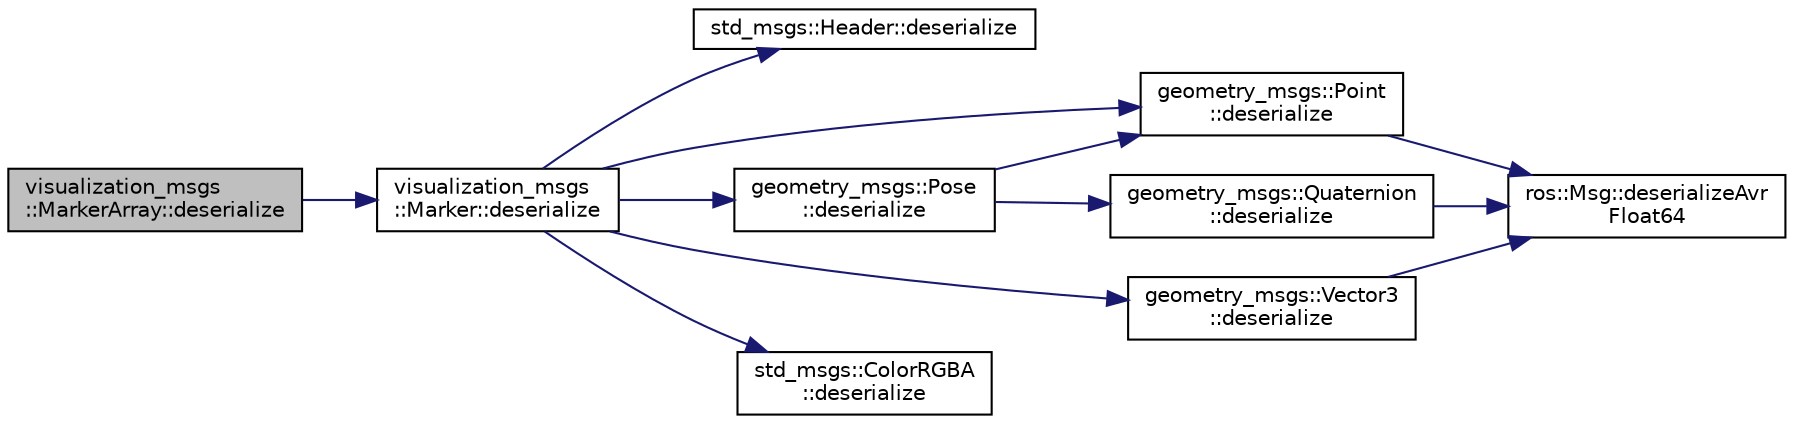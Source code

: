 digraph "visualization_msgs::MarkerArray::deserialize"
{
  edge [fontname="Helvetica",fontsize="10",labelfontname="Helvetica",labelfontsize="10"];
  node [fontname="Helvetica",fontsize="10",shape=record];
  rankdir="LR";
  Node1 [label="visualization_msgs\l::MarkerArray::deserialize",height=0.2,width=0.4,color="black", fillcolor="grey75", style="filled" fontcolor="black"];
  Node1 -> Node2 [color="midnightblue",fontsize="10",style="solid",fontname="Helvetica"];
  Node2 [label="visualization_msgs\l::Marker::deserialize",height=0.2,width=0.4,color="black", fillcolor="white", style="filled",URL="$classvisualization__msgs_1_1_marker.html#acd73840bdc20ec14874f3c1d829b8921"];
  Node2 -> Node3 [color="midnightblue",fontsize="10",style="solid",fontname="Helvetica"];
  Node3 [label="std_msgs::Header::deserialize",height=0.2,width=0.4,color="black", fillcolor="white", style="filled",URL="$classstd__msgs_1_1_header.html#a077354cf11d752b6f4fc7c437ec29ac2"];
  Node2 -> Node4 [color="midnightblue",fontsize="10",style="solid",fontname="Helvetica"];
  Node4 [label="geometry_msgs::Pose\l::deserialize",height=0.2,width=0.4,color="black", fillcolor="white", style="filled",URL="$classgeometry__msgs_1_1_pose.html#a17f97030f8c390c1f4351ccafa0edec8"];
  Node4 -> Node5 [color="midnightblue",fontsize="10",style="solid",fontname="Helvetica"];
  Node5 [label="geometry_msgs::Point\l::deserialize",height=0.2,width=0.4,color="black", fillcolor="white", style="filled",URL="$classgeometry__msgs_1_1_point.html#a29b8448415203bbc983901c4e40df3cc"];
  Node5 -> Node6 [color="midnightblue",fontsize="10",style="solid",fontname="Helvetica"];
  Node6 [label="ros::Msg::deserializeAvr\lFloat64",height=0.2,width=0.4,color="black", fillcolor="white", style="filled",URL="$classros_1_1_msg.html#a8494fc1e864aa11612757ba107792b11",tooltip="This tricky function handles demoting a 64bit double to a 32bit float, so that AVR can understand mes..."];
  Node4 -> Node7 [color="midnightblue",fontsize="10",style="solid",fontname="Helvetica"];
  Node7 [label="geometry_msgs::Quaternion\l::deserialize",height=0.2,width=0.4,color="black", fillcolor="white", style="filled",URL="$classgeometry__msgs_1_1_quaternion.html#ad2925053e238e52d8fd9fd06a962a5a8"];
  Node7 -> Node6 [color="midnightblue",fontsize="10",style="solid",fontname="Helvetica"];
  Node2 -> Node8 [color="midnightblue",fontsize="10",style="solid",fontname="Helvetica"];
  Node8 [label="geometry_msgs::Vector3\l::deserialize",height=0.2,width=0.4,color="black", fillcolor="white", style="filled",URL="$classgeometry__msgs_1_1_vector3.html#aae9cb57e6b7550f30d193a1c298f9631"];
  Node8 -> Node6 [color="midnightblue",fontsize="10",style="solid",fontname="Helvetica"];
  Node2 -> Node9 [color="midnightblue",fontsize="10",style="solid",fontname="Helvetica"];
  Node9 [label="std_msgs::ColorRGBA\l::deserialize",height=0.2,width=0.4,color="black", fillcolor="white", style="filled",URL="$classstd__msgs_1_1_color_r_g_b_a.html#ac064c06e0a262fefcabbb858099a91a5"];
  Node2 -> Node5 [color="midnightblue",fontsize="10",style="solid",fontname="Helvetica"];
}
